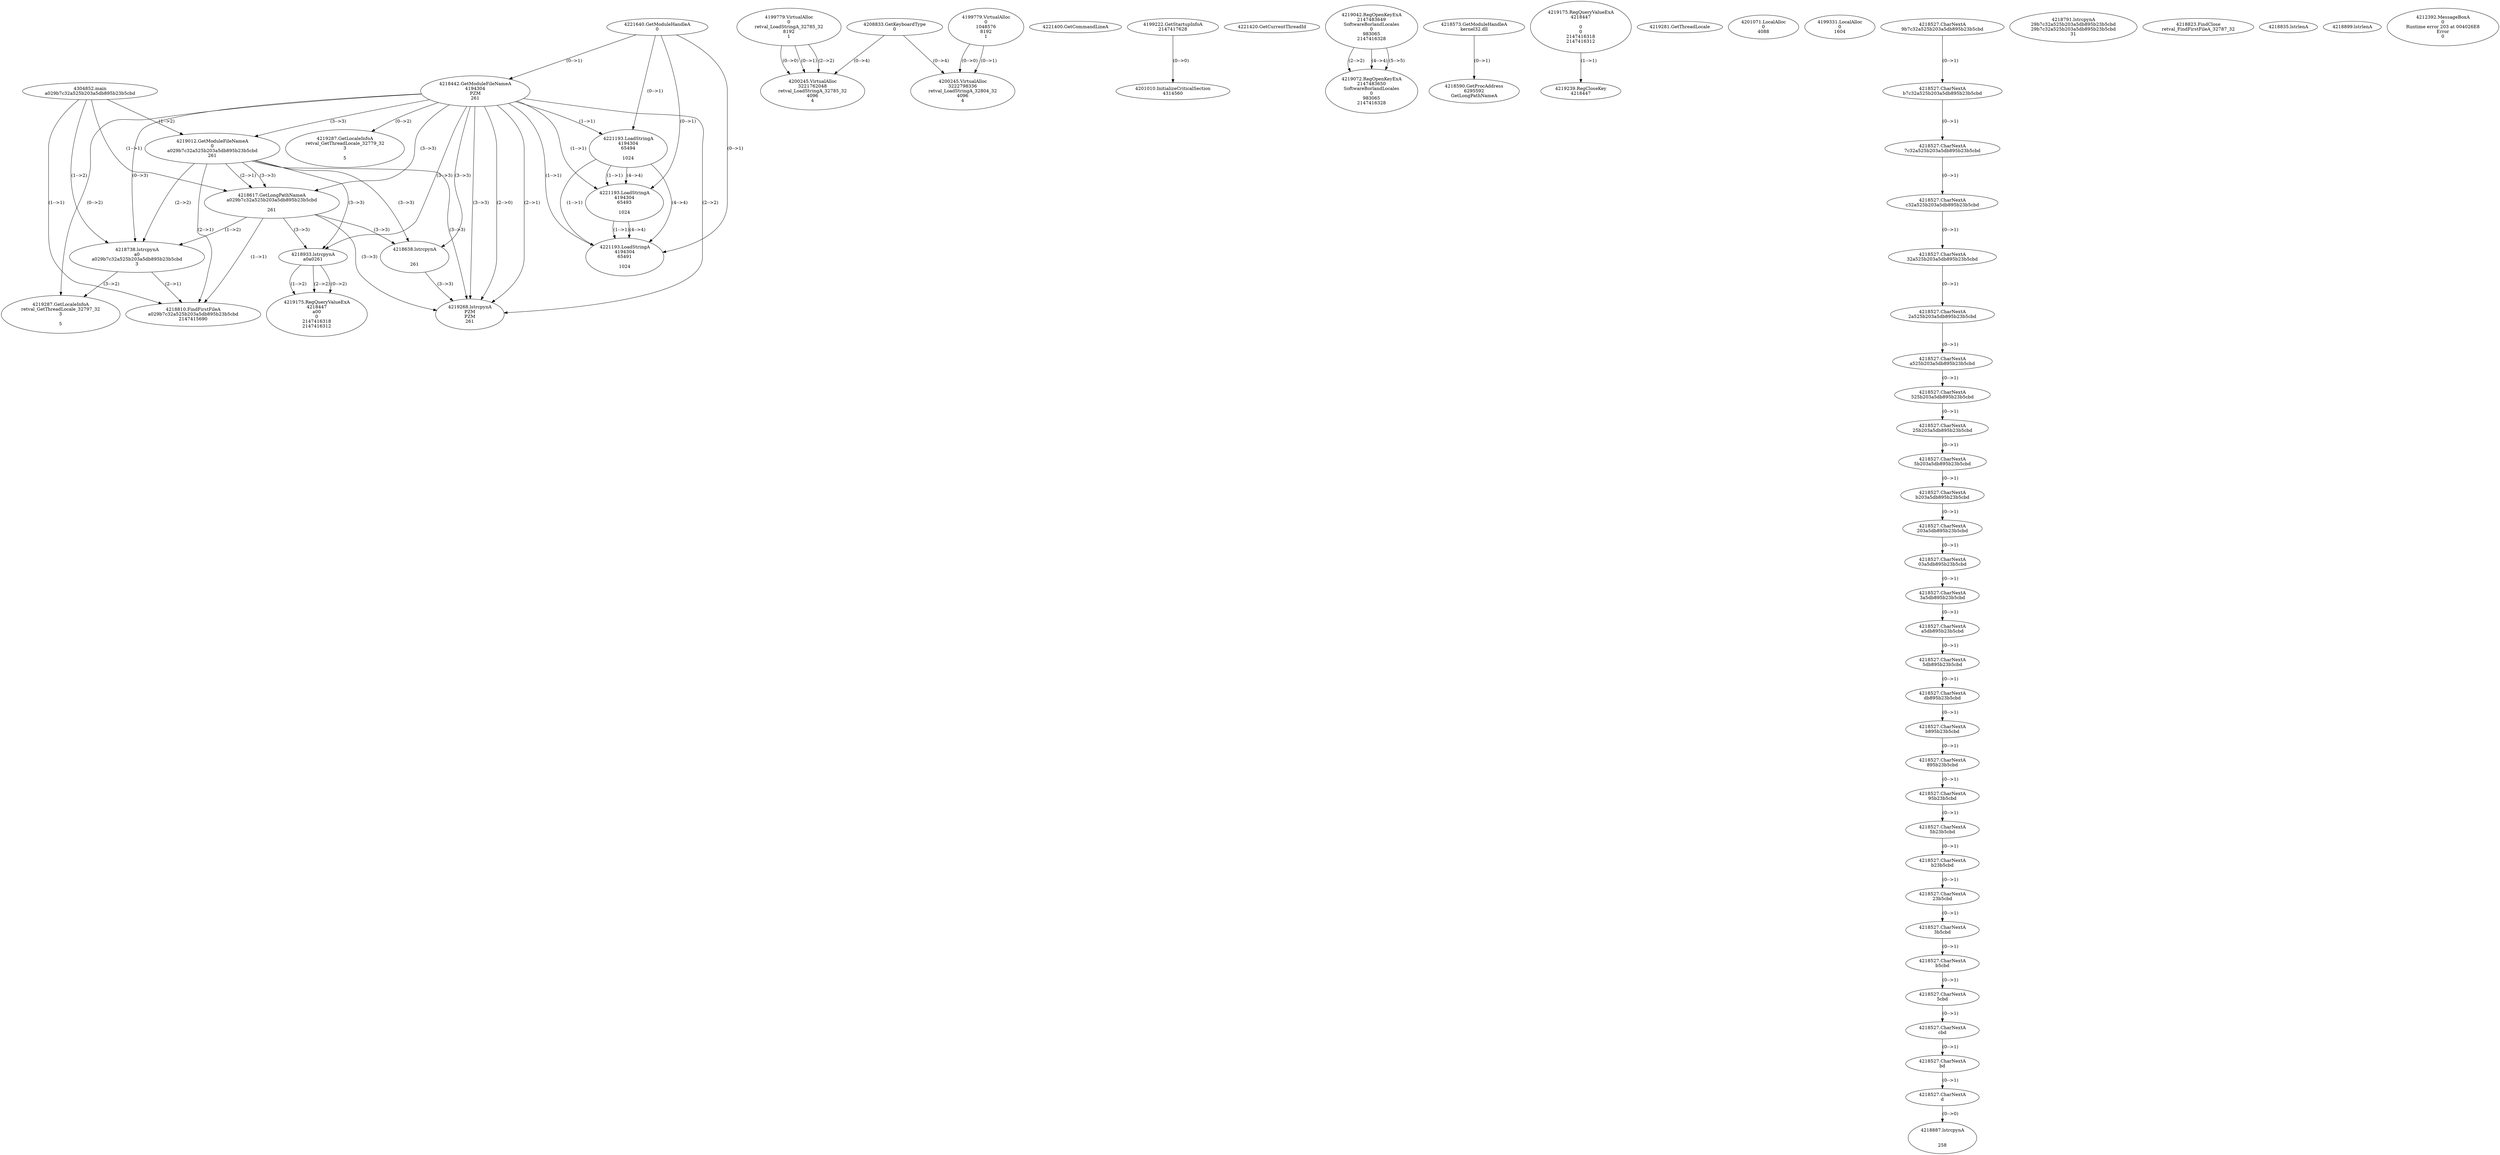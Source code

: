 // Global SCDG with merge call
digraph {
	0 [label="4304852.main
a029b7c32a525b203a5db895b23b5cbd"]
	1 [label="4221640.GetModuleHandleA
0"]
	2 [label="4208833.GetKeyboardType
0"]
	3 [label="4221400.GetCommandLineA
"]
	4 [label="4199222.GetStartupInfoA
2147417628"]
	5 [label="4221420.GetCurrentThreadId
"]
	6 [label="4218442.GetModuleFileNameA
4194304
PZM
261"]
	1 -> 6 [label="(0-->1)"]
	7 [label="4219012.GetModuleFileNameA
0
a029b7c32a525b203a5db895b23b5cbd
261"]
	0 -> 7 [label="(1-->2)"]
	6 -> 7 [label="(3-->3)"]
	8 [label="4219042.RegOpenKeyExA
2147483649
Software\Borland\Locales
0
983065
2147416328"]
	9 [label="4218573.GetModuleHandleA
kernel32.dll"]
	10 [label="4218590.GetProcAddress
6295592
GetLongPathNameA"]
	9 -> 10 [label="(0-->1)"]
	11 [label="4218617.GetLongPathNameA
a029b7c32a525b203a5db895b23b5cbd

261"]
	0 -> 11 [label="(1-->1)"]
	7 -> 11 [label="(2-->1)"]
	6 -> 11 [label="(3-->3)"]
	7 -> 11 [label="(3-->3)"]
	12 [label="4218638.lstrcpynA


261"]
	6 -> 12 [label="(3-->3)"]
	7 -> 12 [label="(3-->3)"]
	11 -> 12 [label="(3-->3)"]
	13 [label="4219175.RegQueryValueExA
4218447

0
0
2147416318
2147416312"]
	14 [label="4219239.RegCloseKey
4218447"]
	13 -> 14 [label="(1-->1)"]
	15 [label="4219268.lstrcpynA
PZM
PZM
261"]
	6 -> 15 [label="(2-->1)"]
	6 -> 15 [label="(2-->2)"]
	6 -> 15 [label="(3-->3)"]
	7 -> 15 [label="(3-->3)"]
	11 -> 15 [label="(3-->3)"]
	12 -> 15 [label="(3-->3)"]
	6 -> 15 [label="(2-->0)"]
	16 [label="4219281.GetThreadLocale
"]
	17 [label="4219287.GetLocaleInfoA
retval_GetThreadLocale_32779_32
3

5"]
	6 -> 17 [label="(0-->2)"]
	18 [label="4221193.LoadStringA
4194304
65494

1024"]
	1 -> 18 [label="(0-->1)"]
	6 -> 18 [label="(1-->1)"]
	19 [label="4221193.LoadStringA
4194304
65493

1024"]
	1 -> 19 [label="(0-->1)"]
	6 -> 19 [label="(1-->1)"]
	18 -> 19 [label="(1-->1)"]
	18 -> 19 [label="(4-->4)"]
	20 [label="4221193.LoadStringA
4194304
65491

1024"]
	1 -> 20 [label="(0-->1)"]
	6 -> 20 [label="(1-->1)"]
	18 -> 20 [label="(1-->1)"]
	19 -> 20 [label="(1-->1)"]
	18 -> 20 [label="(4-->4)"]
	19 -> 20 [label="(4-->4)"]
	21 [label="4201010.InitializeCriticalSection
4314560"]
	4 -> 21 [label="(0-->0)"]
	22 [label="4201071.LocalAlloc
0
4088"]
	23 [label="4199779.VirtualAlloc
0
retval_LoadStringA_32785_32
8192
1"]
	24 [label="4199331.LocalAlloc
0
1604"]
	25 [label="4200245.VirtualAlloc
3221762048
retval_LoadStringA_32785_32
4096
4"]
	23 -> 25 [label="(0-->1)"]
	23 -> 25 [label="(2-->2)"]
	2 -> 25 [label="(0-->4)"]
	23 -> 25 [label="(0-->0)"]
	26 [label="4219072.RegOpenKeyExA
2147483650
Software\Borland\Locales
0
983065
2147416328"]
	8 -> 26 [label="(2-->2)"]
	8 -> 26 [label="(4-->4)"]
	8 -> 26 [label="(5-->5)"]
	27 [label="4218738.lstrcpynA
a0
a029b7c32a525b203a5db895b23b5cbd
3"]
	0 -> 27 [label="(1-->2)"]
	7 -> 27 [label="(2-->2)"]
	11 -> 27 [label="(1-->2)"]
	6 -> 27 [label="(0-->3)"]
	28 [label="4218527.CharNextA
9b7c32a525b203a5db895b23b5cbd"]
	29 [label="4218527.CharNextA
b7c32a525b203a5db895b23b5cbd"]
	28 -> 29 [label="(0-->1)"]
	30 [label="4218527.CharNextA
7c32a525b203a5db895b23b5cbd"]
	29 -> 30 [label="(0-->1)"]
	31 [label="4218527.CharNextA
c32a525b203a5db895b23b5cbd"]
	30 -> 31 [label="(0-->1)"]
	32 [label="4218527.CharNextA
32a525b203a5db895b23b5cbd"]
	31 -> 32 [label="(0-->1)"]
	33 [label="4218527.CharNextA
2a525b203a5db895b23b5cbd"]
	32 -> 33 [label="(0-->1)"]
	34 [label="4218527.CharNextA
a525b203a5db895b23b5cbd"]
	33 -> 34 [label="(0-->1)"]
	35 [label="4218527.CharNextA
525b203a5db895b23b5cbd"]
	34 -> 35 [label="(0-->1)"]
	36 [label="4218527.CharNextA
25b203a5db895b23b5cbd"]
	35 -> 36 [label="(0-->1)"]
	37 [label="4218527.CharNextA
5b203a5db895b23b5cbd"]
	36 -> 37 [label="(0-->1)"]
	38 [label="4218527.CharNextA
b203a5db895b23b5cbd"]
	37 -> 38 [label="(0-->1)"]
	39 [label="4218527.CharNextA
203a5db895b23b5cbd"]
	38 -> 39 [label="(0-->1)"]
	40 [label="4218527.CharNextA
03a5db895b23b5cbd"]
	39 -> 40 [label="(0-->1)"]
	41 [label="4218527.CharNextA
3a5db895b23b5cbd"]
	40 -> 41 [label="(0-->1)"]
	42 [label="4218527.CharNextA
a5db895b23b5cbd"]
	41 -> 42 [label="(0-->1)"]
	43 [label="4218527.CharNextA
5db895b23b5cbd"]
	42 -> 43 [label="(0-->1)"]
	44 [label="4218527.CharNextA
db895b23b5cbd"]
	43 -> 44 [label="(0-->1)"]
	45 [label="4218527.CharNextA
b895b23b5cbd"]
	44 -> 45 [label="(0-->1)"]
	46 [label="4218527.CharNextA
895b23b5cbd"]
	45 -> 46 [label="(0-->1)"]
	47 [label="4218527.CharNextA
95b23b5cbd"]
	46 -> 47 [label="(0-->1)"]
	48 [label="4218527.CharNextA
5b23b5cbd"]
	47 -> 48 [label="(0-->1)"]
	49 [label="4218527.CharNextA
b23b5cbd"]
	48 -> 49 [label="(0-->1)"]
	50 [label="4218527.CharNextA
23b5cbd"]
	49 -> 50 [label="(0-->1)"]
	51 [label="4218527.CharNextA
3b5cbd"]
	50 -> 51 [label="(0-->1)"]
	52 [label="4218527.CharNextA
b5cbd"]
	51 -> 52 [label="(0-->1)"]
	53 [label="4218527.CharNextA
5cbd"]
	52 -> 53 [label="(0-->1)"]
	54 [label="4218527.CharNextA
cbd"]
	53 -> 54 [label="(0-->1)"]
	55 [label="4218527.CharNextA
bd"]
	54 -> 55 [label="(0-->1)"]
	56 [label="4218527.CharNextA
d"]
	55 -> 56 [label="(0-->1)"]
	57 [label="4218791.lstrcpynA
29b7c32a525b203a5db895b23b5cbd
29b7c32a525b203a5db895b23b5cbd
31"]
	58 [label="4218810.FindFirstFileA
a029b7c32a525b203a5db895b23b5cbd
2147415690"]
	0 -> 58 [label="(1-->1)"]
	7 -> 58 [label="(2-->1)"]
	11 -> 58 [label="(1-->1)"]
	27 -> 58 [label="(2-->1)"]
	59 [label="4218823.FindClose
retval_FindFirstFileA_32787_32"]
	60 [label="4218835.lstrlenA
"]
	61 [label="4218887.lstrcpynA


258"]
	56 -> 61 [label="(0-->0)"]
	62 [label="4218899.lstrlenA
"]
	63 [label="4218933.lstrcpynA
a0\
a0\
261"]
	6 -> 63 [label="(3-->3)"]
	7 -> 63 [label="(3-->3)"]
	11 -> 63 [label="(3-->3)"]
	64 [label="4219175.RegQueryValueExA
4218447
a0\
0
0
2147416318
2147416312"]
	63 -> 64 [label="(1-->2)"]
	63 -> 64 [label="(2-->2)"]
	63 -> 64 [label="(0-->2)"]
	65 [label="4219287.GetLocaleInfoA
retval_GetThreadLocale_32797_32
3

5"]
	6 -> 65 [label="(0-->2)"]
	27 -> 65 [label="(3-->2)"]
	66 [label="4199779.VirtualAlloc
0
1048576
8192
1"]
	67 [label="4200245.VirtualAlloc
3222798336
retval_LoadStringA_32804_32
4096
4"]
	66 -> 67 [label="(0-->1)"]
	2 -> 67 [label="(0-->4)"]
	66 -> 67 [label="(0-->0)"]
	68 [label="4212392.MessageBoxA
0
Runtime error 203 at 004026E8
Error
0"]
}
